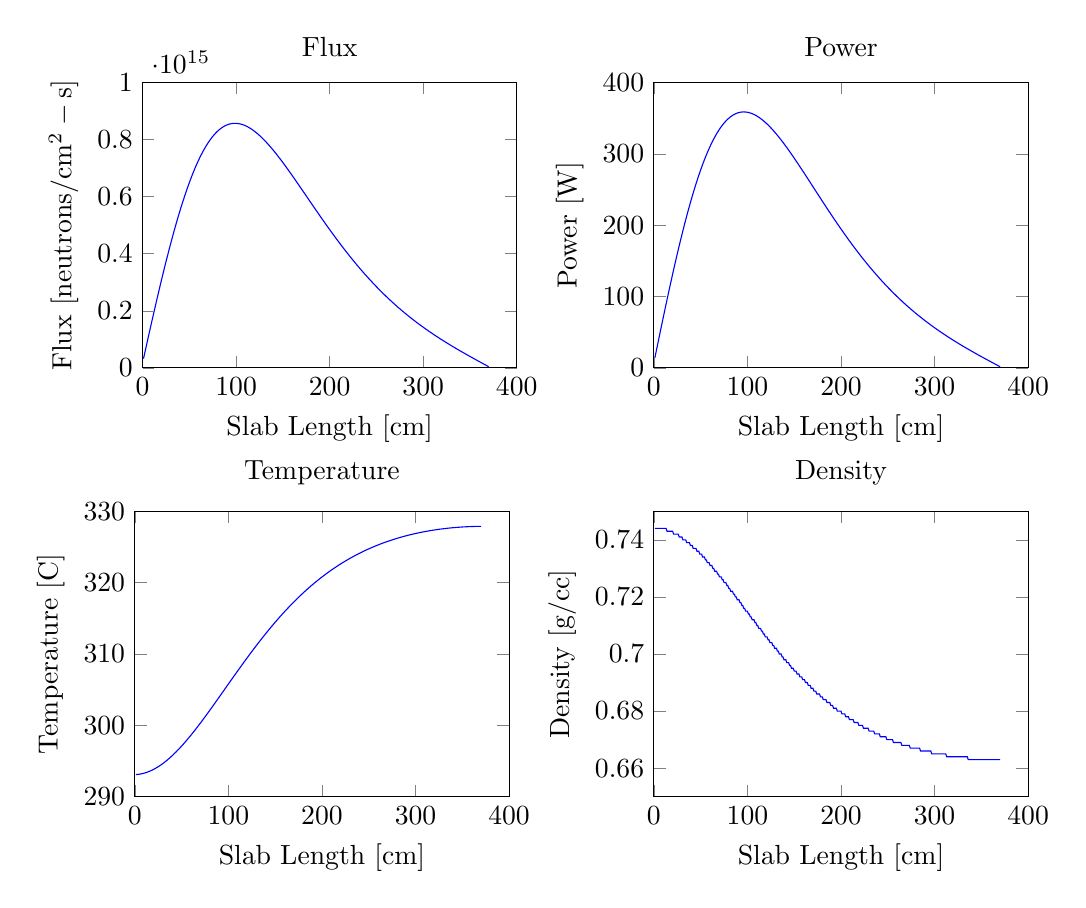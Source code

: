% This file was created by matlab2tikz v0.1.4.
% Copyright (c) 2008--2011, Nico Schlömer <nico.schloemer@gmail.com>
% All rights reserved.
% 
% The latest updates can be retrieved from
%   http://www.mathworks.com/matlabcentral/fileexchange/22022-matlab2tikz
% where you can also make suggestions and rate matlab2tikz.
% 
\begin{tikzpicture}

\begin{axis}[%
name=plot1,
scale only axis,
width=1.871in,
height=1.427in,
xmin=0, xmax=400,
ymin=0, ymax=1e+015,
xlabel={Slab Length [cm]},
ylabel={$\text{Flux [neutrons}/\text{cm}^{2}-\text{s]}$},
title={Flux},
axis on top]
\addplot [
color=blue,
solid
]
coordinates{
 (1,3.238e+013)(2,4.712e+013)(3,6.184e+013)(4,7.654e+013)(5,9.121e+013)(6,1.059e+014)(7,1.205e+014)(8,1.35e+014)(9,1.495e+014)(10,1.64e+014)(11,1.784e+014)(12,1.927e+014)(13,2.07e+014)(14,2.212e+014)(15,2.353e+014)(16,2.494e+014)(17,2.633e+014)(18,2.772e+014)(19,2.909e+014)(20,3.046e+014)(21,3.181e+014)(22,3.316e+014)(23,3.449e+014)(24,3.581e+014)(25,3.712e+014)(26,3.842e+014)(27,3.97e+014)(28,4.097e+014)(29,4.223e+014)(30,4.347e+014)(31,4.47e+014)(32,4.591e+014)(33,4.711e+014)(34,4.829e+014)(35,4.946e+014)(36,5.061e+014)(37,5.175e+014)(38,5.287e+014)(39,5.397e+014)(40,5.505e+014)(41,5.612e+014)(42,5.717e+014)(43,5.82e+014)(44,5.921e+014)(45,6.021e+014)(46,6.118e+014)(47,6.214e+014)(48,6.308e+014)(49,6.4e+014)(50,6.49e+014)(51,6.578e+014)(52,6.665e+014)(53,6.749e+014)(54,6.831e+014)(55,6.912e+014)(56,6.99e+014)(57,7.067e+014)(58,7.142e+014)(59,7.214e+014)(60,7.285e+014)(61,7.354e+014)(62,7.42e+014)(63,7.485e+014)(64,7.548e+014)(65,7.608e+014)(66,7.667e+014)(67,7.724e+014)(68,7.779e+014)(69,7.832e+014)(70,7.883e+014)(71,7.932e+014)(72,7.979e+014)(73,8.024e+014)(74,8.067e+014)(75,8.108e+014)(76,8.148e+014)(77,8.185e+014)(78,8.221e+014)(79,8.255e+014)(80,8.287e+014)(81,8.317e+014)(82,8.346e+014)(83,8.372e+014)(84,8.397e+014)(85,8.42e+014)(86,8.441e+014)(87,8.461e+014)(88,8.479e+014)(89,8.495e+014)(90,8.51e+014)(91,8.523e+014)(92,8.534e+014)(93,8.544e+014)(94,8.552e+014)(95,8.558e+014)(96,8.563e+014)(97,8.567e+014)(98,8.569e+014)(99,8.569e+014)(100,8.568e+014)(101,8.566e+014)(102,8.562e+014)(103,8.557e+014)(104,8.551e+014)(105,8.543e+014)(106,8.534e+014)(107,8.524e+014)(108,8.512e+014)(109,8.499e+014)(110,8.485e+014)(111,8.47e+014)(112,8.453e+014)(113,8.436e+014)(114,8.417e+014)(115,8.397e+014)(116,8.376e+014)(117,8.354e+014)(118,8.331e+014)(119,8.308e+014)(120,8.283e+014)(121,8.257e+014)(122,8.23e+014)(123,8.202e+014)(124,8.174e+014)(125,8.144e+014)(126,8.114e+014)(127,8.083e+014)(128,8.051e+014)(129,8.019e+014)(130,7.985e+014)(131,7.951e+014)(132,7.917e+014)(133,7.881e+014)(134,7.845e+014)(135,7.808e+014)(136,7.771e+014)(137,7.733e+014)(138,7.694e+014)(139,7.655e+014)(140,7.616e+014)(141,7.575e+014)(142,7.535e+014)(143,7.494e+014)(144,7.452e+014)(145,7.41e+014)(146,7.368e+014)(147,7.325e+014)(148,7.282e+014)(149,7.238e+014)(150,7.194e+014)(151,7.15e+014)(152,7.105e+014)(153,7.06e+014)(154,7.015e+014)(155,6.969e+014)(156,6.924e+014)(157,6.878e+014)(158,6.832e+014)(159,6.785e+014)(160,6.739e+014)(161,6.692e+014)(162,6.645e+014)(163,6.598e+014)(164,6.551e+014)(165,6.503e+014)(166,6.456e+014)(167,6.408e+014)(168,6.36e+014)(169,6.313e+014)(170,6.265e+014)(171,6.217e+014)(172,6.169e+014)(173,6.121e+014)(174,6.073e+014)(175,6.025e+014)(176,5.977e+014)(177,5.929e+014)(178,5.881e+014)(179,5.833e+014)(180,5.785e+014)(181,5.737e+014)(182,5.69e+014)(183,5.642e+014)(184,5.594e+014)(185,5.547e+014)(186,5.499e+014)(187,5.452e+014)(188,5.404e+014)(189,5.357e+014)(190,5.31e+014)(191,5.263e+014)(192,5.216e+014)(193,5.169e+014)(194,5.123e+014)(195,5.076e+014)(196,5.03e+014)(197,4.984e+014)(198,4.938e+014)(199,4.892e+014)(200,4.846e+014)(201,4.801e+014)(202,4.756e+014)(203,4.711e+014)(204,4.666e+014)(205,4.621e+014)(206,4.576e+014)(207,4.532e+014)(208,4.488e+014)(209,4.444e+014)(210,4.4e+014)(211,4.357e+014)(212,4.314e+014)(213,4.271e+014)(214,4.228e+014)(215,4.185e+014)(216,4.143e+014)(217,4.101e+014)(218,4.059e+014)(219,4.017e+014)(220,3.976e+014)(221,3.934e+014)(222,3.893e+014)(223,3.853e+014)(224,3.812e+014)(225,3.772e+014)(226,3.732e+014)(227,3.692e+014)(228,3.653e+014)(229,3.613e+014)(230,3.574e+014)(231,3.535e+014)(232,3.497e+014)(233,3.459e+014)(234,3.421e+014)(235,3.383e+014)(236,3.345e+014)(237,3.308e+014)(238,3.271e+014)(239,3.234e+014)(240,3.198e+014)(241,3.161e+014)(242,3.125e+014)(243,3.089e+014)(244,3.054e+014)(245,3.019e+014)(246,2.984e+014)(247,2.949e+014)(248,2.914e+014)(249,2.88e+014)(250,2.846e+014)(251,2.812e+014)(252,2.778e+014)(253,2.745e+014)(254,2.712e+014)(255,2.679e+014)(256,2.647e+014)(257,2.614e+014)(258,2.582e+014)(259,2.55e+014)(260,2.518e+014)(261,2.487e+014)(262,2.456e+014)(263,2.425e+014)(264,2.394e+014)(265,2.364e+014)(266,2.333e+014)(267,2.303e+014)(268,2.273e+014)(269,2.244e+014)(270,2.214e+014)(271,2.185e+014)(272,2.156e+014)(273,2.127e+014)(274,2.099e+014)(275,2.071e+014)(276,2.042e+014)(277,2.015e+014)(278,1.987e+014)(279,1.959e+014)(280,1.932e+014)(281,1.905e+014)(282,1.878e+014)(283,1.851e+014)(284,1.825e+014)(285,1.799e+014)(286,1.772e+014)(287,1.747e+014)(288,1.721e+014)(289,1.695e+014)(290,1.67e+014)(291,1.645e+014)(292,1.62e+014)(293,1.595e+014)(294,1.57e+014)(295,1.546e+014)(296,1.521e+014)(297,1.497e+014)(298,1.473e+014)(299,1.449e+014)(300,1.426e+014)(301,1.402e+014)(302,1.379e+014)(303,1.356e+014)(304,1.333e+014)(305,1.31e+014)(306,1.287e+014)(307,1.265e+014)(308,1.242e+014)(309,1.22e+014)(310,1.198e+014)(311,1.176e+014)(312,1.154e+014)(313,1.132e+014)(314,1.11e+014)(315,1.089e+014)(316,1.068e+014)(317,1.046e+014)(318,1.025e+014)(319,1.004e+014)(320,9.833e+013)(321,9.626e+013)(322,9.419e+013)(323,9.214e+013)(324,9.01e+013)(325,8.807e+013)(326,8.605e+013)(327,8.404e+013)(328,8.204e+013)(329,8.005e+013)(330,7.807e+013)(331,7.61e+013)(332,7.413e+013)(333,7.218e+013)(334,7.024e+013)(335,6.83e+013)(336,6.637e+013)(337,6.445e+013)(338,6.254e+013)(339,6.064e+013)(340,5.874e+013)(341,5.685e+013)(342,5.497e+013)(343,5.309e+013)(344,5.122e+013)(345,4.936e+013)(346,4.75e+013)(347,4.565e+013)(348,4.381e+013)(349,4.197e+013)(350,4.013e+013)(351,3.83e+013)(352,3.648e+013)(353,3.466e+013)(354,3.284e+013)(355,3.103e+013)(356,2.922e+013)(357,2.741e+013)(358,2.561e+013)(359,2.381e+013)(360,2.202e+013)(361,2.023e+013)(362,1.844e+013)(363,1.665e+013)(364,1.486e+013)(365,1.308e+013)(366,1.13e+013)(367,9.515e+012)(368,7.735e+012)(369,5.956e+012)(370,4.178e+012) 
};

\end{axis}

\begin{axis}[%
name=plot2,
at=(plot1.right of south east), anchor=left of south west,
scale only axis,
width=1.871in,
height=1.427in,
xmin=0, xmax=400,
ymin=0, ymax=400,
xlabel={Slab Length [cm]},
ylabel={Power [W]},
title={Power},
axis on top]
\addplot [
color=blue,
solid
]
coordinates{
 (1,13.991)(2,20.359)(3,26.72)(4,33.07)(5,39.408)(6,45.73)(7,52.035)(8,58.321)(9,64.584)(10,70.823)(11,77.035)(12,83.218)(13,89.369)(14,95.487)(15,101.569)(16,107.613)(17,113.617)(18,119.578)(19,125.496)(20,131.366)(21,137.189)(22,142.96)(23,148.68)(24,154.345)(25,159.955)(26,165.506)(27,170.998)(28,176.428)(29,181.795)(30,187.098)(31,192.335)(32,197.504)(33,202.604)(34,207.633)(35,212.591)(36,217.475)(37,222.285)(38,227.019)(39,231.677)(40,236.256)(41,240.757)(42,245.178)(43,249.519)(44,253.778)(45,257.954)(46,262.048)(47,266.057)(48,269.982)(49,273.822)(50,277.577)(51,281.245)(52,284.827)(53,288.323)(54,291.731)(55,295.052)(56,298.285)(57,301.43)(58,304.488)(59,307.457)(60,310.339)(61,313.133)(62,315.839)(63,318.457)(64,320.988)(65,323.431)(66,325.788)(67,328.057)(68,330.241)(69,332.338)(70,334.35)(71,336.276)(72,338.118)(73,339.876)(74,341.55)(75,343.141)(76,344.65)(77,346.078)(78,347.424)(79,348.69)(80,349.877)(81,350.985)(82,352.015)(83,352.967)(84,353.844)(85,354.645)(86,355.372)(87,356.025)(88,356.606)(89,357.114)(90,357.553)(91,357.921)(92,358.22)(93,358.452)(94,358.617)(95,358.716)(96,358.751)(97,358.722)(98,358.63)(99,358.477)(100,358.264)(101,357.991)(102,357.659)(103,357.271)(104,356.826)(105,356.327)(106,355.774)(107,355.167)(108,354.509)(109,353.801)(110,353.043)(111,352.236)(112,351.382)(113,350.482)(114,349.537)(115,348.547)(116,347.515)(117,346.441)(118,345.325)(119,344.17)(120,342.976)(121,341.744)(122,340.476)(123,339.172)(124,337.833)(125,336.461)(126,335.056)(127,333.619)(128,332.152)(129,330.654)(130,329.128)(131,327.575)(132,325.994)(133,324.387)(134,322.756)(135,321.1)(136,319.421)(137,317.719)(138,315.997)(139,314.253)(140,312.49)(141,310.707)(142,308.907)(143,307.089)(144,305.254)(145,303.404)(146,301.538)(147,299.659)(148,297.765)(149,295.859)(150,293.941)(151,292.012)(152,290.071)(153,288.121)(154,286.161)(155,284.192)(156,282.216)(157,280.232)(158,278.24)(159,276.243)(160,274.24)(161,272.232)(162,270.219)(163,268.202)(164,266.181)(165,264.158)(166,262.132)(167,260.104)(168,258.075)(169,256.044)(170,254.013)(171,251.982)(172,249.951)(173,247.92)(174,245.891)(175,243.864)(176,241.838)(177,239.815)(178,237.794)(179,235.776)(180,233.762)(181,231.752)(182,229.745)(183,227.743)(184,225.746)(185,223.753)(186,221.766)(187,219.785)(188,217.809)(189,215.839)(190,213.876)(191,211.919)(192,209.969)(193,208.027)(194,206.091)(195,204.163)(196,202.242)(197,200.33)(198,198.425)(199,196.529)(200,194.641)(201,192.762)(202,190.892)(203,189.03)(204,187.178)(205,185.334)(206,183.5)(207,181.676)(208,179.861)(209,178.055)(210,176.26)(211,174.474)(212,172.698)(213,170.933)(214,169.177)(215,167.432)(216,165.697)(217,163.972)(218,162.258)(219,160.554)(220,158.861)(221,157.178)(222,155.506)(223,153.845)(224,152.194)(225,150.554)(226,148.925)(227,147.307)(228,145.699)(229,144.102)(230,142.516)(231,140.941)(232,139.377)(233,137.823)(234,136.281)(235,134.749)(236,133.228)(237,131.718)(238,130.218)(239,128.73)(240,127.252)(241,125.785)(242,124.328)(243,122.883)(244,121.447)(245,120.023)(246,118.609)(247,117.206)(248,115.813)(249,114.43)(250,113.058)(251,111.697)(252,110.345)(253,109.004)(254,107.673)(255,106.352)(256,105.042)(257,103.741)(258,102.451)(259,101.17)(260,99.899)(261,98.638)(262,97.387)(263,96.145)(264,94.913)(265,93.69)(266,92.477)(267,91.274)(268,90.079)(269,88.894)(270,87.718)(271,86.551)(272,85.393)(273,84.245)(274,83.105)(275,81.973)(276,80.851)(277,79.737)(278,78.631)(279,77.534)(280,76.446)(281,75.366)(282,74.294)(283,73.23)(284,72.174)(285,71.126)(286,70.086)(287,69.054)(288,68.029)(289,67.012)(290,66.003)(291,65.001)(292,64.006)(293,63.019)(294,62.039)(295,61.066)(296,60.1)(297,59.141)(298,58.188)(299,57.243)(300,56.304)(301,55.371)(302,54.445)(303,53.526)(304,52.612)(305,51.705)(306,50.804)(307,49.909)(308,49.02)(309,48.137)(310,47.259)(311,46.388)(312,45.521)(313,44.66)(314,43.805)(315,42.955)(316,42.109)(317,41.269)(318,40.434)(319,39.604)(320,38.779)(321,37.959)(322,37.143)(323,36.331)(324,35.524)(325,34.722)(326,33.923)(327,33.129)(328,32.339)(329,31.553)(330,30.771)(331,29.993)(332,29.218)(333,28.447)(334,27.68)(335,26.916)(336,26.155)(337,25.398)(338,24.644)(339,23.892)(340,23.144)(341,22.399)(342,21.657)(343,20.917)(344,20.18)(345,19.445)(346,18.713)(347,17.984)(348,17.256)(349,16.531)(350,15.808)(351,15.087)(352,14.367)(353,13.65)(354,12.934)(355,12.22)(356,11.508)(357,10.797)(358,10.087)(359,9.379)(360,8.671)(361,7.965)(362,7.26)(363,6.556)(364,5.853)(365,5.15)(366,4.448)(367,3.747)(368,3.046)(369,2.346)(370,1.645) 
};

\end{axis}

\begin{axis}[%
name=plot4,
at=(plot2.below south west), anchor=above north west,
scale only axis,
width=1.871in,
height=1.427in,
xmin=0, xmax=400,
ymin=0.65, ymax=0.75,
xlabel={Slab Length [cm]},
ylabel={$\text{Density [g}/\text{cc]}$},
title={Density},
axis on top]
\addplot [
color=blue,
solid
]
coordinates{
 (1,0.744)(2,0.744)(3,0.744)(4,0.744)(5,0.744)(6,0.744)(7,0.744)(8,0.744)(9,0.744)(10,0.744)(11,0.744)(12,0.744)(13,0.744)(14,0.743)(15,0.743)(16,0.743)(17,0.743)(18,0.743)(19,0.743)(20,0.743)(21,0.742)(22,0.742)(23,0.742)(24,0.742)(25,0.742)(26,0.742)(27,0.741)(28,0.741)(29,0.741)(30,0.741)(31,0.74)(32,0.74)(33,0.74)(34,0.74)(35,0.739)(36,0.739)(37,0.739)(38,0.739)(39,0.738)(40,0.738)(41,0.738)(42,0.737)(43,0.737)(44,0.737)(45,0.737)(46,0.736)(47,0.736)(48,0.736)(49,0.735)(50,0.735)(51,0.735)(52,0.734)(53,0.734)(54,0.734)(55,0.733)(56,0.733)(57,0.732)(58,0.732)(59,0.732)(60,0.731)(61,0.731)(62,0.731)(63,0.73)(64,0.73)(65,0.729)(66,0.729)(67,0.729)(68,0.728)(69,0.728)(70,0.727)(71,0.727)(72,0.727)(73,0.726)(74,0.726)(75,0.725)(76,0.725)(77,0.725)(78,0.724)(79,0.724)(80,0.723)(81,0.723)(82,0.722)(83,0.722)(84,0.722)(85,0.721)(86,0.721)(87,0.72)(88,0.72)(89,0.719)(90,0.719)(91,0.719)(92,0.718)(93,0.718)(94,0.717)(95,0.717)(96,0.716)(97,0.716)(98,0.715)(99,0.715)(100,0.715)(101,0.714)(102,0.714)(103,0.713)(104,0.713)(105,0.712)(106,0.712)(107,0.712)(108,0.711)(109,0.711)(110,0.71)(111,0.71)(112,0.709)(113,0.709)(114,0.709)(115,0.708)(116,0.708)(117,0.707)(118,0.707)(119,0.706)(120,0.706)(121,0.706)(122,0.705)(123,0.705)(124,0.704)(125,0.704)(126,0.704)(127,0.703)(128,0.703)(129,0.702)(130,0.702)(131,0.702)(132,0.701)(133,0.701)(134,0.7)(135,0.7)(136,0.7)(137,0.699)(138,0.699)(139,0.698)(140,0.698)(141,0.698)(142,0.697)(143,0.697)(144,0.697)(145,0.696)(146,0.696)(147,0.695)(148,0.695)(149,0.695)(150,0.694)(151,0.694)(152,0.694)(153,0.693)(154,0.693)(155,0.693)(156,0.692)(157,0.692)(158,0.692)(159,0.691)(160,0.691)(161,0.691)(162,0.69)(163,0.69)(164,0.69)(165,0.689)(166,0.689)(167,0.689)(168,0.688)(169,0.688)(170,0.688)(171,0.687)(172,0.687)(173,0.687)(174,0.686)(175,0.686)(176,0.686)(177,0.686)(178,0.685)(179,0.685)(180,0.685)(181,0.684)(182,0.684)(183,0.684)(184,0.684)(185,0.683)(186,0.683)(187,0.683)(188,0.683)(189,0.682)(190,0.682)(191,0.682)(192,0.681)(193,0.681)(194,0.681)(195,0.681)(196,0.68)(197,0.68)(198,0.68)(199,0.68)(200,0.68)(201,0.679)(202,0.679)(203,0.679)(204,0.679)(205,0.678)(206,0.678)(207,0.678)(208,0.678)(209,0.677)(210,0.677)(211,0.677)(212,0.677)(213,0.677)(214,0.676)(215,0.676)(216,0.676)(217,0.676)(218,0.676)(219,0.675)(220,0.675)(221,0.675)(222,0.675)(223,0.675)(224,0.674)(225,0.674)(226,0.674)(227,0.674)(228,0.674)(229,0.674)(230,0.673)(231,0.673)(232,0.673)(233,0.673)(234,0.673)(235,0.673)(236,0.672)(237,0.672)(238,0.672)(239,0.672)(240,0.672)(241,0.672)(242,0.671)(243,0.671)(244,0.671)(245,0.671)(246,0.671)(247,0.671)(248,0.671)(249,0.67)(250,0.67)(251,0.67)(252,0.67)(253,0.67)(254,0.67)(255,0.67)(256,0.669)(257,0.669)(258,0.669)(259,0.669)(260,0.669)(261,0.669)(262,0.669)(263,0.669)(264,0.669)(265,0.668)(266,0.668)(267,0.668)(268,0.668)(269,0.668)(270,0.668)(271,0.668)(272,0.668)(273,0.668)(274,0.667)(275,0.667)(276,0.667)(277,0.667)(278,0.667)(279,0.667)(280,0.667)(281,0.667)(282,0.667)(283,0.667)(284,0.667)(285,0.666)(286,0.666)(287,0.666)(288,0.666)(289,0.666)(290,0.666)(291,0.666)(292,0.666)(293,0.666)(294,0.666)(295,0.666)(296,0.666)(297,0.665)(298,0.665)(299,0.665)(300,0.665)(301,0.665)(302,0.665)(303,0.665)(304,0.665)(305,0.665)(306,0.665)(307,0.665)(308,0.665)(309,0.665)(310,0.665)(311,0.665)(312,0.665)(313,0.664)(314,0.664)(315,0.664)(316,0.664)(317,0.664)(318,0.664)(319,0.664)(320,0.664)(321,0.664)(322,0.664)(323,0.664)(324,0.664)(325,0.664)(326,0.664)(327,0.664)(328,0.664)(329,0.664)(330,0.664)(331,0.664)(332,0.664)(333,0.664)(334,0.664)(335,0.664)(336,0.663)(337,0.663)(338,0.663)(339,0.663)(340,0.663)(341,0.663)(342,0.663)(343,0.663)(344,0.663)(345,0.663)(346,0.663)(347,0.663)(348,0.663)(349,0.663)(350,0.663)(351,0.663)(352,0.663)(353,0.663)(354,0.663)(355,0.663)(356,0.663)(357,0.663)(358,0.663)(359,0.663)(360,0.663)(361,0.663)(362,0.663)(363,0.663)(364,0.663)(365,0.663)(366,0.663)(367,0.663)(368,0.663)(369,0.663)(370,0.663) 
};

\end{axis}

\begin{axis}[%
at=(plot4.left of south west), anchor=right of south east,
scale only axis,
width=1.871in,
height=1.427in,
xmin=0, xmax=400,
ymin=290, ymax=330,
xlabel={Slab Length [cm]},
ylabel={Temperature [C]},
title={Temperature},
axis on top]
\addplot [
color=blue,
solid
]
coordinates{
 (1,293.104)(2,293.113)(3,293.125)(4,293.14)(5,293.159)(6,293.181)(7,293.207)(8,293.235)(9,293.267)(10,293.302)(11,293.341)(12,293.383)(13,293.427)(14,293.475)(15,293.527)(16,293.581)(17,293.638)(18,293.699)(19,293.763)(20,293.83)(21,293.899)(22,293.972)(23,294.048)(24,294.127)(25,294.208)(26,294.293)(27,294.38)(28,294.471)(29,294.564)(30,294.66)(31,294.758)(32,294.859)(33,294.963)(34,295.07)(35,295.179)(36,295.291)(37,295.405)(38,295.522)(39,295.641)(40,295.763)(41,295.887)(42,296.013)(43,296.142)(44,296.272)(45,296.405)(46,296.54)(47,296.678)(48,296.817)(49,296.958)(50,297.102)(51,297.247)(52,297.394)(53,297.543)(54,297.694)(55,297.846)(56,298)(57,298.156)(58,298.314)(59,298.473)(60,298.633)(61,298.795)(62,298.959)(63,299.123)(64,299.29)(65,299.457)(66,299.626)(67,299.796)(68,299.967)(69,300.139)(70,300.312)(71,300.486)(72,300.662)(73,300.838)(74,301.015)(75,301.193)(76,301.371)(77,301.551)(78,301.731)(79,301.912)(80,302.094)(81,302.276)(82,302.458)(83,302.642)(84,302.825)(85,303.009)(86,303.194)(87,303.379)(88,303.564)(89,303.749)(90,303.935)(91,304.121)(92,304.307)(93,304.493)(94,304.68)(95,304.866)(96,305.052)(97,305.239)(98,305.425)(99,305.612)(100,305.798)(101,305.984)(102,306.17)(103,306.356)(104,306.541)(105,306.727)(106,306.912)(107,307.096)(108,307.281)(109,307.465)(110,307.649)(111,307.832)(112,308.015)(113,308.197)(114,308.379)(115,308.56)(116,308.741)(117,308.922)(118,309.101)(119,309.281)(120,309.459)(121,309.637)(122,309.814)(123,309.991)(124,310.167)(125,310.342)(126,310.517)(127,310.69)(128,310.863)(129,311.036)(130,311.207)(131,311.378)(132,311.548)(133,311.717)(134,311.885)(135,312.052)(136,312.218)(137,312.384)(138,312.549)(139,312.712)(140,312.875)(141,313.037)(142,313.198)(143,313.358)(144,313.517)(145,313.676)(146,313.833)(147,313.989)(148,314.144)(149,314.299)(150,314.452)(151,314.604)(152,314.755)(153,314.906)(154,315.055)(155,315.203)(156,315.35)(157,315.496)(158,315.641)(159,315.786)(160,315.929)(161,316.071)(162,316.212)(163,316.351)(164,316.49)(165,316.628)(166,316.765)(167,316.901)(168,317.035)(169,317.169)(170,317.301)(171,317.433)(172,317.563)(173,317.693)(174,317.821)(175,317.948)(176,318.074)(177,318.2)(178,318.324)(179,318.447)(180,318.569)(181,318.69)(182,318.81)(183,318.929)(184,319.046)(185,319.163)(186,319.279)(187,319.394)(188,319.507)(189,319.62)(190,319.732)(191,319.842)(192,319.952)(193,320.061)(194,320.168)(195,320.275)(196,320.381)(197,320.485)(198,320.589)(199,320.691)(200,320.793)(201,320.894)(202,320.993)(203,321.092)(204,321.19)(205,321.287)(206,321.383)(207,321.477)(208,321.571)(209,321.664)(210,321.756)(211,321.848)(212,321.938)(213,322.027)(214,322.116)(215,322.203)(216,322.29)(217,322.375)(218,322.46)(219,322.544)(220,322.627)(221,322.709)(222,322.79)(223,322.871)(224,322.95)(225,323.029)(226,323.107)(227,323.184)(228,323.26)(229,323.335)(230,323.41)(231,323.483)(232,323.556)(233,323.628)(234,323.699)(235,323.77)(236,323.839)(237,323.908)(238,323.976)(239,324.044)(240,324.11)(241,324.176)(242,324.241)(243,324.305)(244,324.369)(245,324.431)(246,324.493)(247,324.555)(248,324.615)(249,324.675)(250,324.734)(251,324.793)(252,324.85)(253,324.907)(254,324.964)(255,325.019)(256,325.074)(257,325.128)(258,325.182)(259,325.235)(260,325.287)(261,325.339)(262,325.39)(263,325.44)(264,325.49)(265,325.539)(266,325.587)(267,325.635)(268,325.682)(269,325.728)(270,325.774)(271,325.819)(272,325.864)(273,325.908)(274,325.952)(275,325.995)(276,326.037)(277,326.079)(278,326.12)(279,326.16)(280,326.2)(281,326.24)(282,326.279)(283,326.317)(284,326.355)(285,326.392)(286,326.429)(287,326.465)(288,326.501)(289,326.536)(290,326.57)(291,326.604)(292,326.638)(293,326.671)(294,326.703)(295,326.735)(296,326.767)(297,326.798)(298,326.828)(299,326.858)(300,326.888)(301,326.917)(302,326.945)(303,326.973)(304,327.001)(305,327.028)(306,327.055)(307,327.081)(308,327.107)(309,327.132)(310,327.157)(311,327.181)(312,327.205)(313,327.228)(314,327.251)(315,327.274)(316,327.296)(317,327.318)(318,327.339)(319,327.36)(320,327.38)(321,327.4)(322,327.419)(323,327.438)(324,327.457)(325,327.475)(326,327.493)(327,327.511)(328,327.528)(329,327.544)(330,327.56)(331,327.576)(332,327.592)(333,327.607)(334,327.621)(335,327.635)(336,327.649)(337,327.663)(338,327.676)(339,327.688)(340,327.7)(341,327.712)(342,327.724)(343,327.735)(344,327.745)(345,327.756)(346,327.766)(347,327.775)(348,327.784)(349,327.793)(350,327.802)(351,327.81)(352,327.817)(353,327.825)(354,327.831)(355,327.838)(356,327.844)(357,327.85)(358,327.855)(359,327.86)(360,327.865)(361,327.869)(362,327.873)(363,327.877)(364,327.88)(365,327.883)(366,327.886)(367,327.888)(368,327.889)(369,327.891)(370,327.892) 
};

\end{axis}
\end{tikzpicture}
